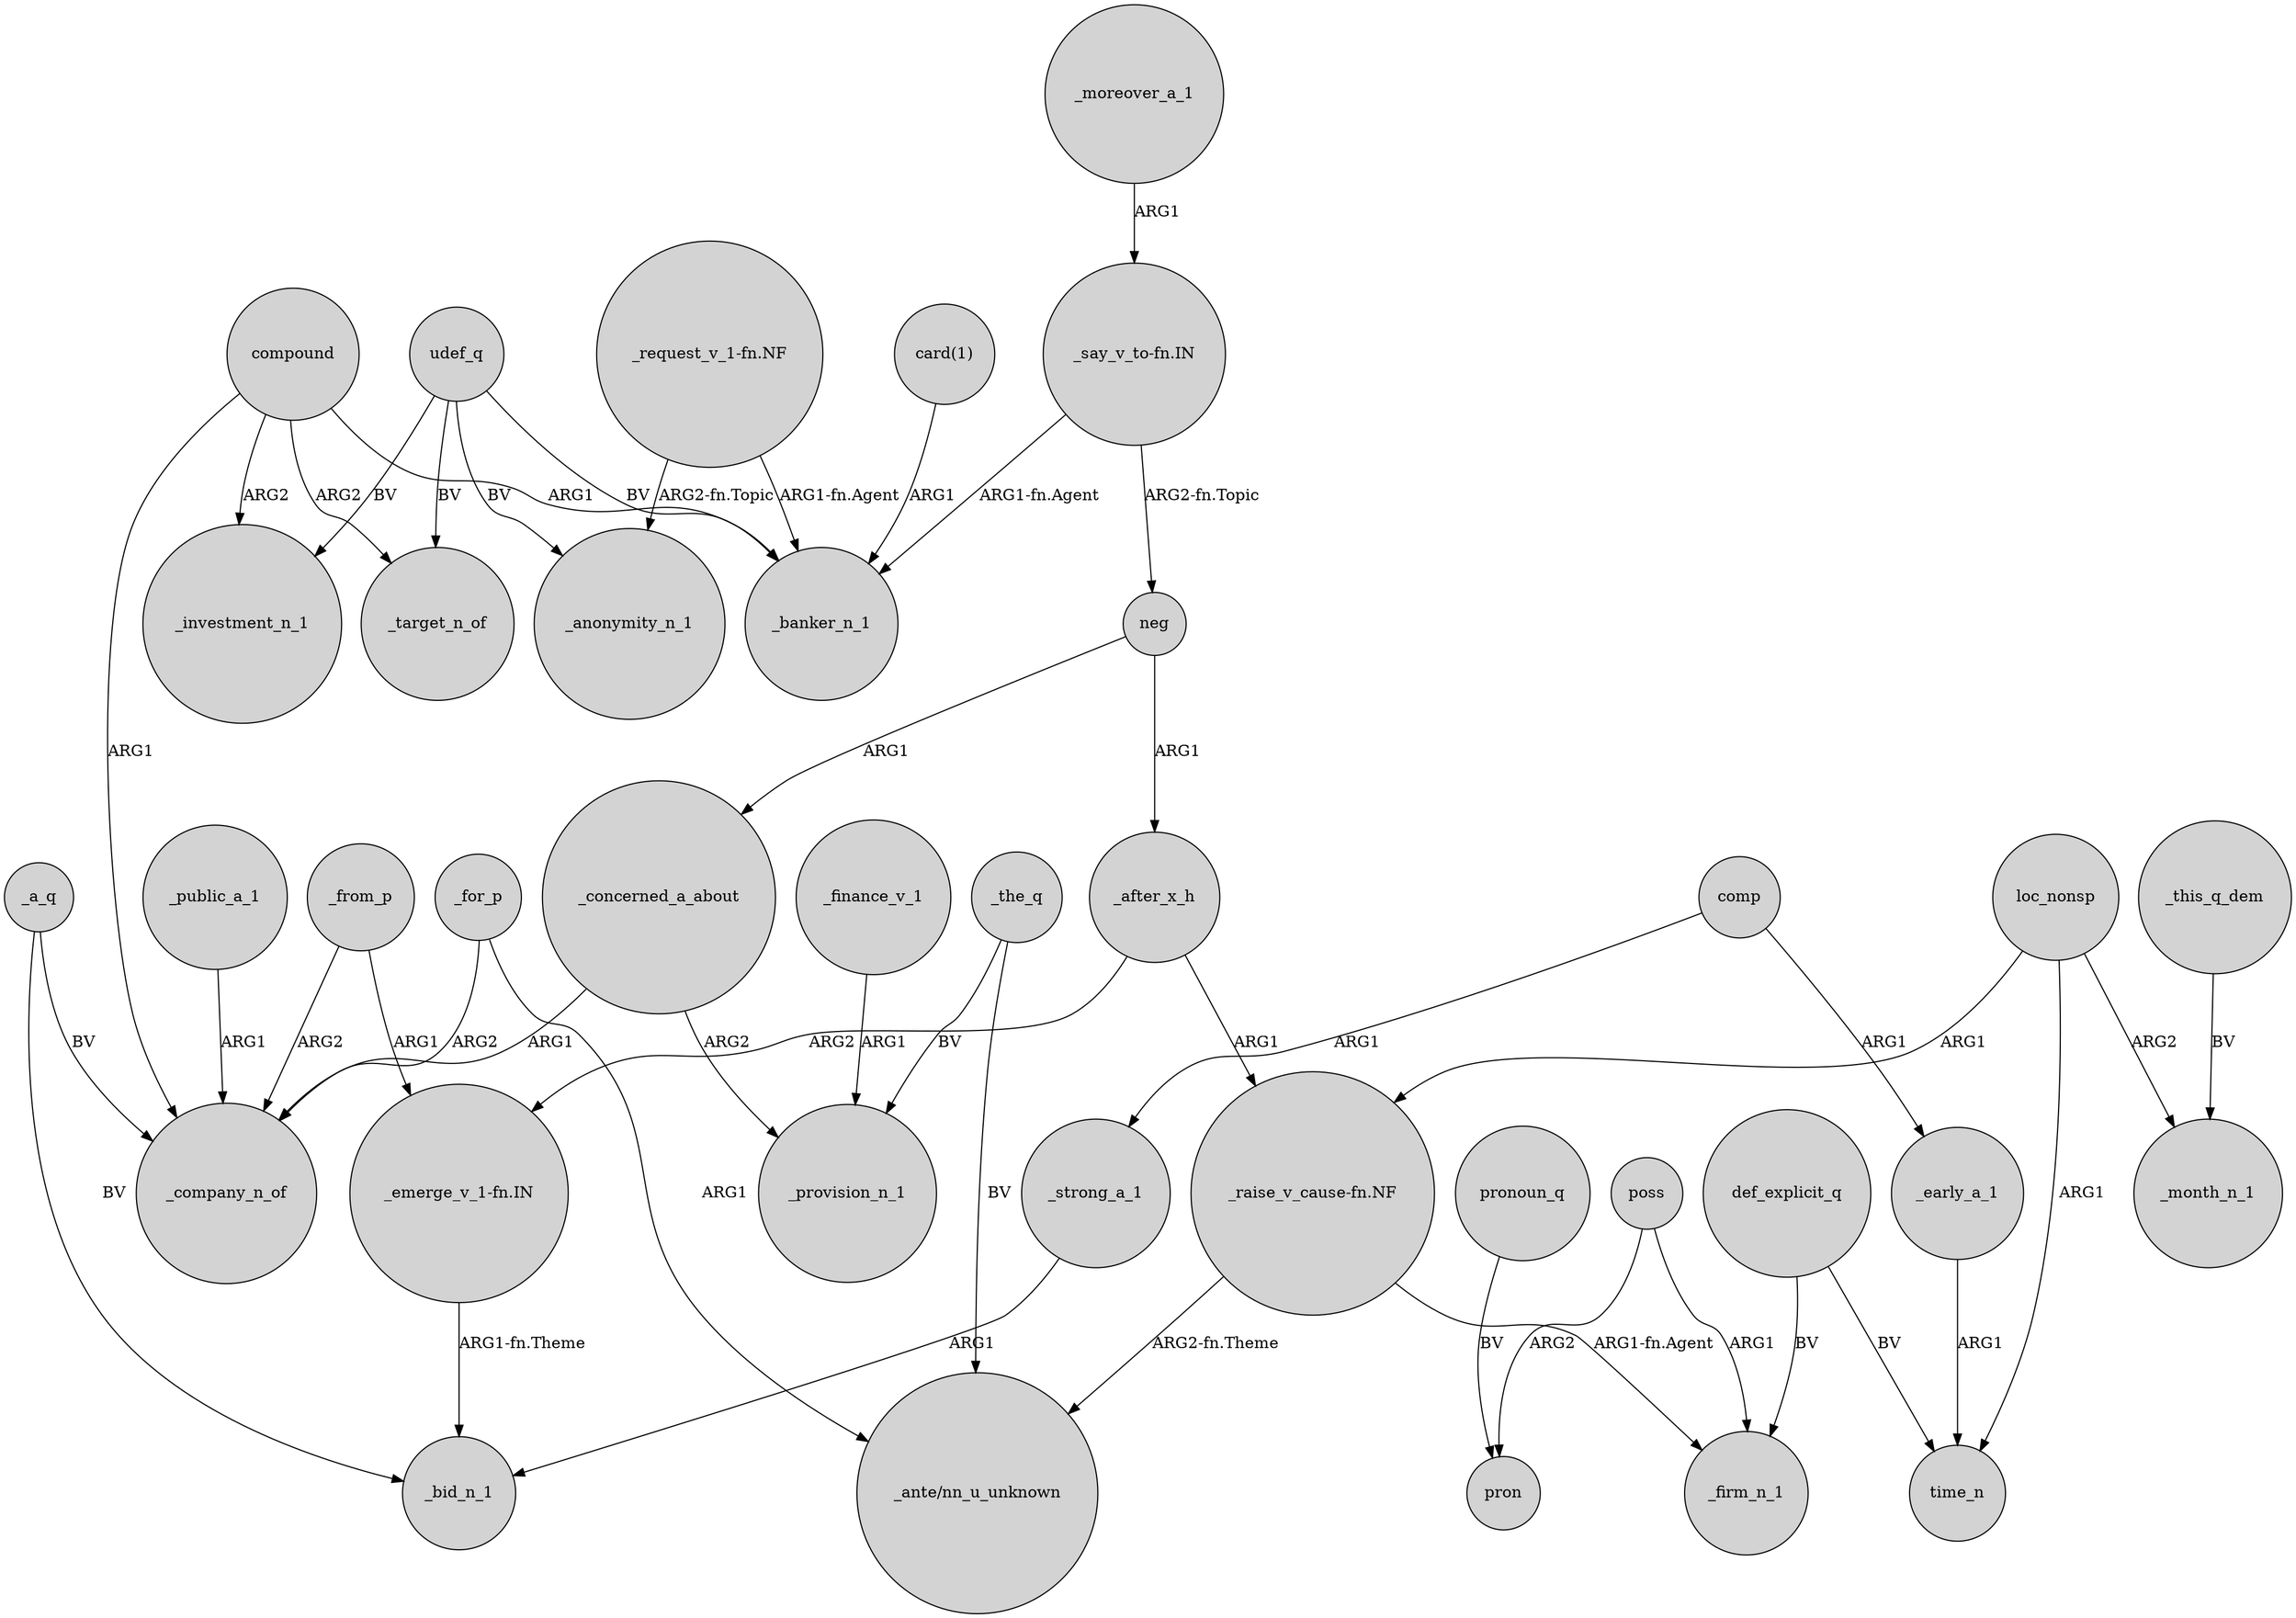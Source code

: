 digraph {
	node [shape=circle style=filled]
	udef_q -> _target_n_of [label=BV]
	neg -> _after_x_h [label=ARG1]
	poss -> pron [label=ARG2]
	"_request_v_1-fn.NF" -> _anonymity_n_1 [label="ARG2-fn.Topic"]
	"_emerge_v_1-fn.IN" -> _bid_n_1 [label="ARG1-fn.Theme"]
	def_explicit_q -> time_n [label=BV]
	_concerned_a_about -> _provision_n_1 [label=ARG2]
	_this_q_dem -> _month_n_1 [label=BV]
	_finance_v_1 -> _provision_n_1 [label=ARG1]
	_moreover_a_1 -> "_say_v_to-fn.IN" [label=ARG1]
	_for_p -> "_ante/nn_u_unknown" [label=ARG1]
	_strong_a_1 -> _bid_n_1 [label=ARG1]
	compound -> _investment_n_1 [label=ARG2]
	_the_q -> "_ante/nn_u_unknown" [label=BV]
	neg -> _concerned_a_about [label=ARG1]
	udef_q -> _anonymity_n_1 [label=BV]
	loc_nonsp -> time_n [label=ARG1]
	_from_p -> "_emerge_v_1-fn.IN" [label=ARG1]
	_concerned_a_about -> _company_n_of [label=ARG1]
	comp -> _strong_a_1 [label=ARG1]
	compound -> _company_n_of [label=ARG1]
	pronoun_q -> pron [label=BV]
	"card(1)" -> _banker_n_1 [label=ARG1]
	_for_p -> _company_n_of [label=ARG2]
	udef_q -> _banker_n_1 [label=BV]
	def_explicit_q -> _firm_n_1 [label=BV]
	"_raise_v_cause-fn.NF" -> "_ante/nn_u_unknown" [label="ARG2-fn.Theme"]
	poss -> _firm_n_1 [label=ARG1]
	_a_q -> _company_n_of [label=BV]
	compound -> _banker_n_1 [label=ARG1]
	_from_p -> _company_n_of [label=ARG2]
	_the_q -> _provision_n_1 [label=BV]
	"_raise_v_cause-fn.NF" -> _firm_n_1 [label="ARG1-fn.Agent"]
	_early_a_1 -> time_n [label=ARG1]
	_after_x_h -> "_raise_v_cause-fn.NF" [label=ARG1]
	udef_q -> _investment_n_1 [label=BV]
	"_say_v_to-fn.IN" -> _banker_n_1 [label="ARG1-fn.Agent"]
	"_say_v_to-fn.IN" -> neg [label="ARG2-fn.Topic"]
	loc_nonsp -> "_raise_v_cause-fn.NF" [label=ARG1]
	compound -> _target_n_of [label=ARG2]
	loc_nonsp -> _month_n_1 [label=ARG2]
	"_request_v_1-fn.NF" -> _banker_n_1 [label="ARG1-fn.Agent"]
	_public_a_1 -> _company_n_of [label=ARG1]
	comp -> _early_a_1 [label=ARG1]
	_a_q -> _bid_n_1 [label=BV]
	_after_x_h -> "_emerge_v_1-fn.IN" [label=ARG2]
}
